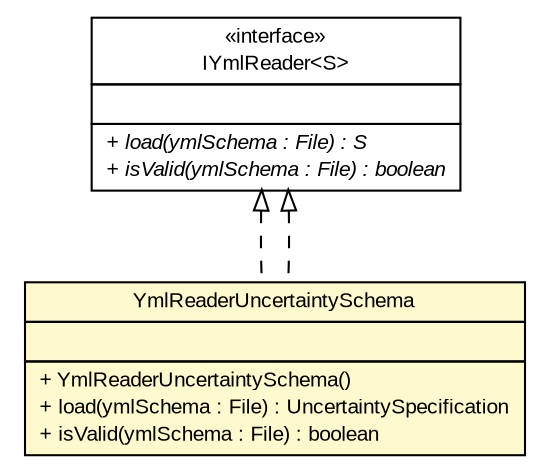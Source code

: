 #!/usr/local/bin/dot
#
# Class diagram 
# Generated by UMLGraph version R5_6-24-gf6e263 (http://www.umlgraph.org/)
#

digraph G {
	edge [fontname="arial",fontsize=10,labelfontname="arial",labelfontsize=10];
	node [fontname="arial",fontsize=10,shape=plaintext];
	nodesep=0.25;
	ranksep=0.5;
	// gov.sandia.cf.application.configuration.IYmlReader<S>
	c456227 [label=<<table title="gov.sandia.cf.application.configuration.IYmlReader" border="0" cellborder="1" cellspacing="0" cellpadding="2" port="p" href="../IYmlReader.html">
		<tr><td><table border="0" cellspacing="0" cellpadding="1">
<tr><td align="center" balign="center"> &#171;interface&#187; </td></tr>
<tr><td align="center" balign="center"> IYmlReader&lt;S&gt; </td></tr>
		</table></td></tr>
		<tr><td><table border="0" cellspacing="0" cellpadding="1">
<tr><td align="left" balign="left">  </td></tr>
		</table></td></tr>
		<tr><td><table border="0" cellspacing="0" cellpadding="1">
<tr><td align="left" balign="left"><font face="arial italic" point-size="10.0"> + load(ymlSchema : File) : S </font></td></tr>
<tr><td align="left" balign="left"><font face="arial italic" point-size="10.0"> + isValid(ymlSchema : File) : boolean </font></td></tr>
		</table></td></tr>
		</table>>, URL="../IYmlReader.html", fontname="arial", fontcolor="black", fontsize=10.0];
	// gov.sandia.cf.application.configuration.uncertainty.YmlReaderUncertaintySchema
	c456253 [label=<<table title="gov.sandia.cf.application.configuration.uncertainty.YmlReaderUncertaintySchema" border="0" cellborder="1" cellspacing="0" cellpadding="2" port="p" bgcolor="lemonChiffon" href="./YmlReaderUncertaintySchema.html">
		<tr><td><table border="0" cellspacing="0" cellpadding="1">
<tr><td align="center" balign="center"> YmlReaderUncertaintySchema </td></tr>
		</table></td></tr>
		<tr><td><table border="0" cellspacing="0" cellpadding="1">
<tr><td align="left" balign="left">  </td></tr>
		</table></td></tr>
		<tr><td><table border="0" cellspacing="0" cellpadding="1">
<tr><td align="left" balign="left"> + YmlReaderUncertaintySchema() </td></tr>
<tr><td align="left" balign="left"> + load(ymlSchema : File) : UncertaintySpecification </td></tr>
<tr><td align="left" balign="left"> + isValid(ymlSchema : File) : boolean </td></tr>
		</table></td></tr>
		</table>>, URL="./YmlReaderUncertaintySchema.html", fontname="arial", fontcolor="black", fontsize=10.0];
	//gov.sandia.cf.application.configuration.uncertainty.YmlReaderUncertaintySchema implements gov.sandia.cf.application.configuration.IYmlReader<S>
	c456227:p -> c456253:p [dir=back,arrowtail=empty,style=dashed];
	//gov.sandia.cf.application.configuration.uncertainty.YmlReaderUncertaintySchema implements gov.sandia.cf.application.configuration.IYmlReader<S>
	c456227:p -> c456253:p [dir=back,arrowtail=empty,style=dashed];
}

